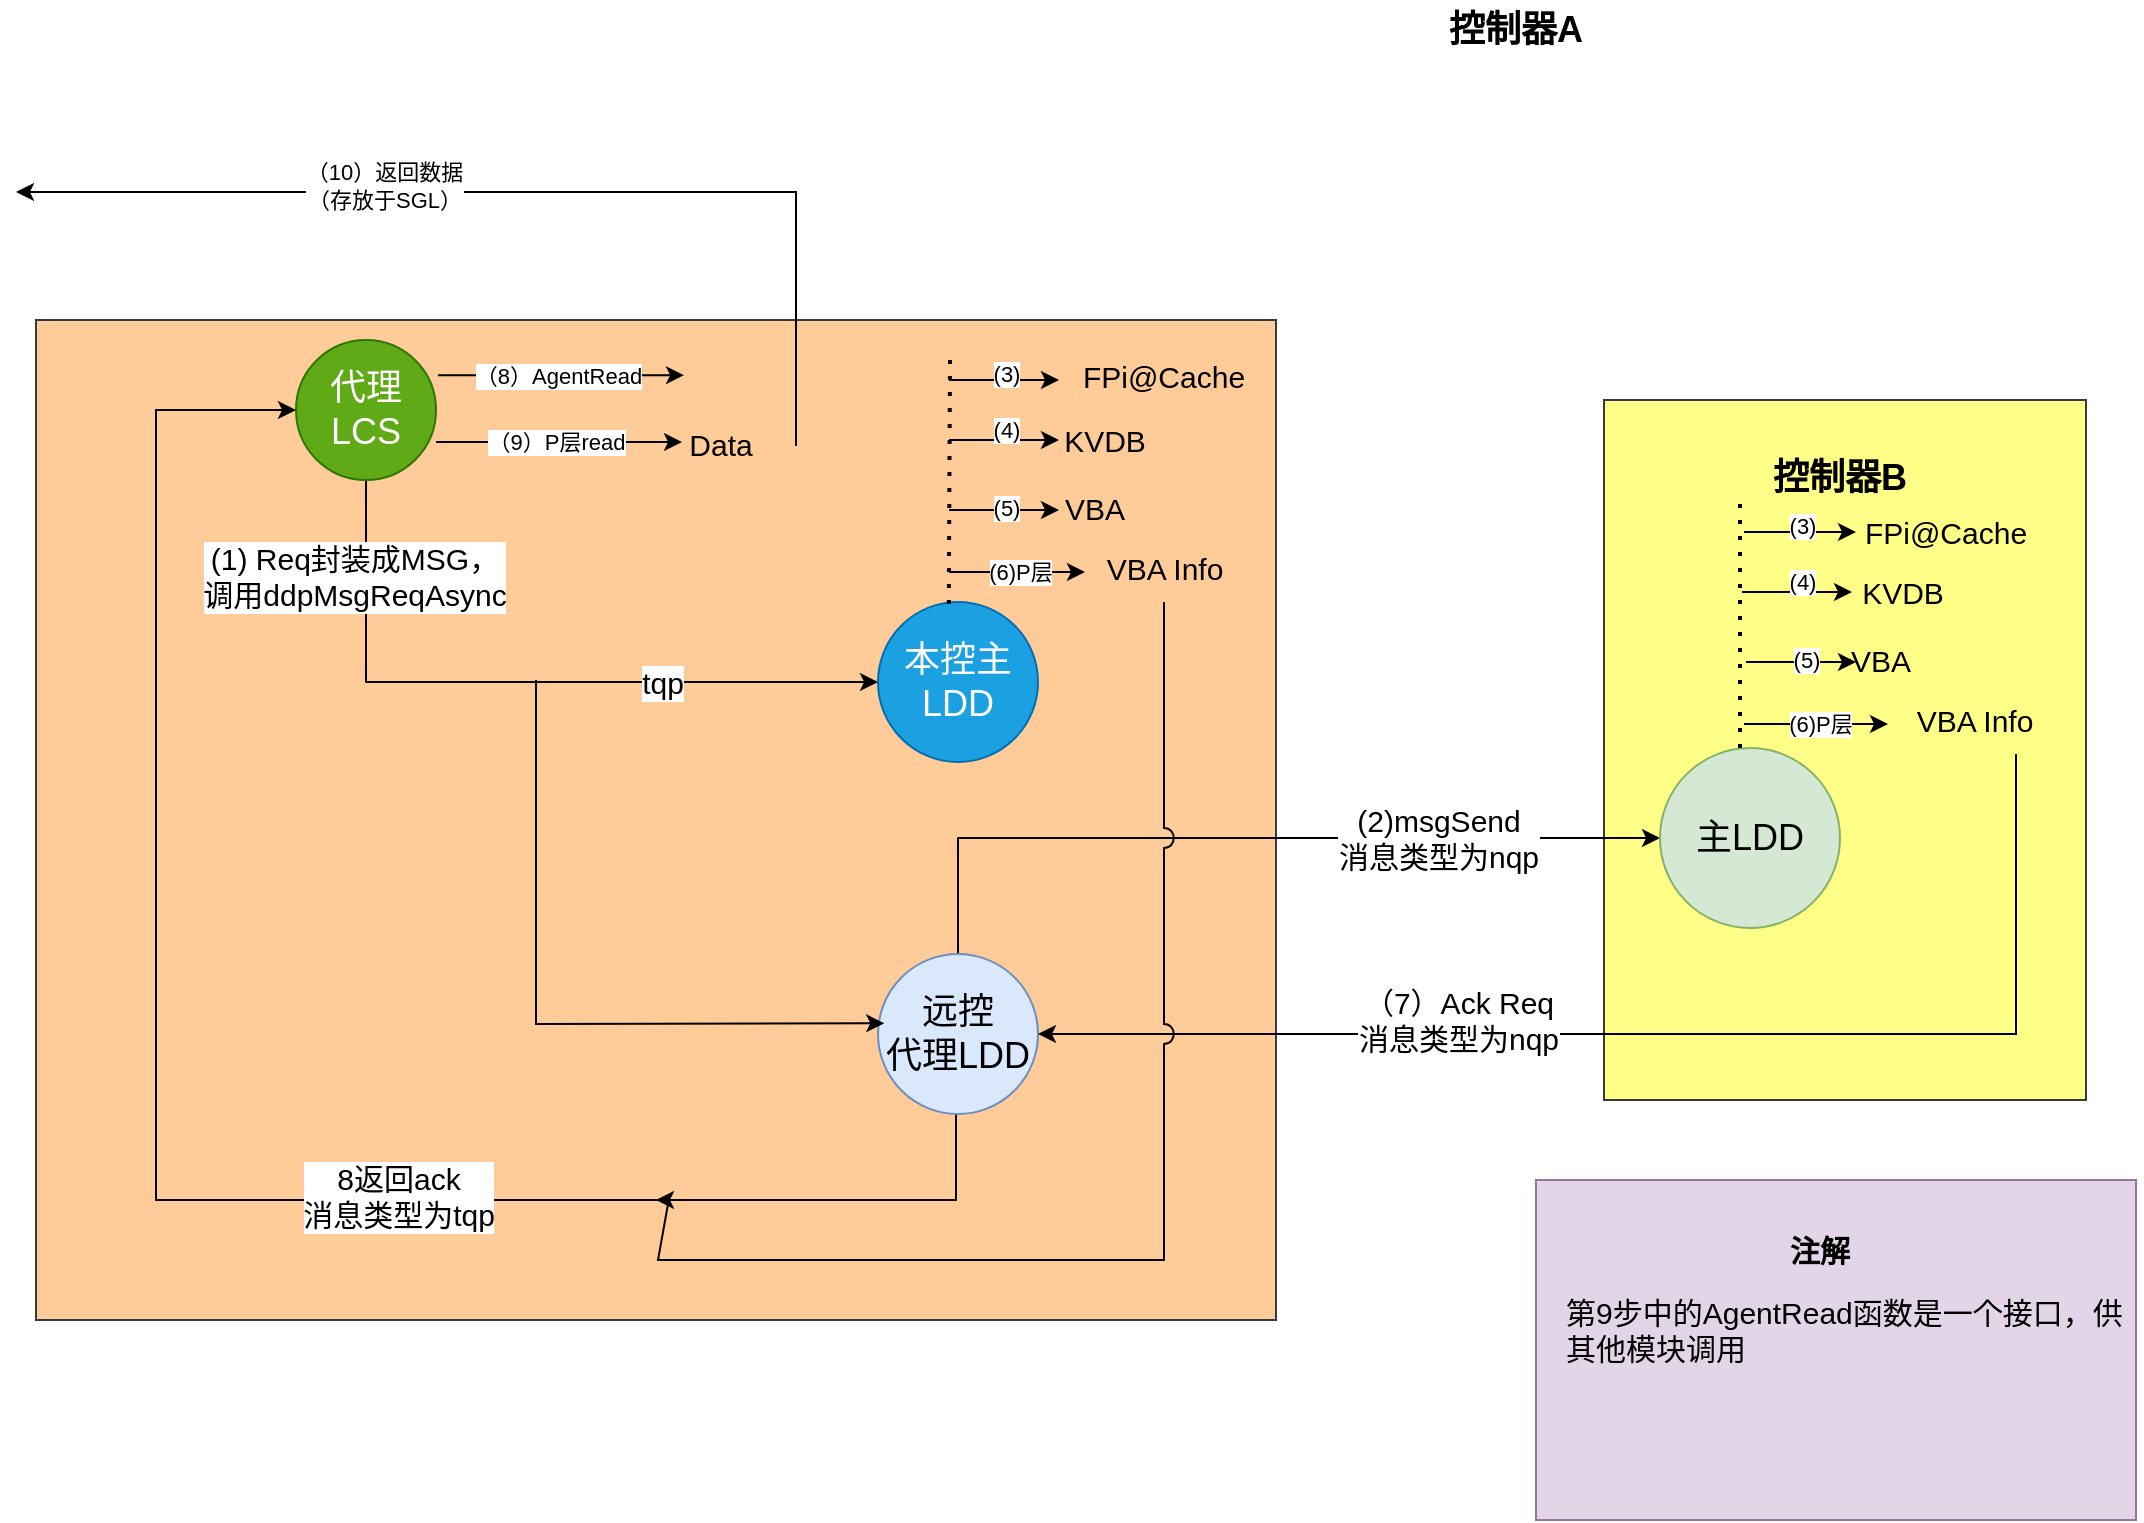 <mxfile version="21.6.8" type="github">
  <diagram name="第 1 页" id="KYxuzU7f_rdgAicGb6aT">
    <mxGraphModel dx="2150" dy="1954" grid="1" gridSize="10" guides="1" tooltips="1" connect="1" arrows="1" fold="1" page="1" pageScale="1" pageWidth="827" pageHeight="1169" math="0" shadow="0">
      <root>
        <mxCell id="0" />
        <mxCell id="1" parent="0" />
        <mxCell id="RK_rrIBk2QPuKFIXuzQy-28" value="" style="rounded=0;whiteSpace=wrap;html=1;fillColor=#ffff88;strokeColor=#36393d;" vertex="1" parent="1">
          <mxGeometry x="474" y="60" width="241" height="350" as="geometry" />
        </mxCell>
        <mxCell id="RK_rrIBk2QPuKFIXuzQy-27" value="" style="rounded=0;whiteSpace=wrap;html=1;fillColor=#ffcc99;strokeColor=#36393d;" vertex="1" parent="1">
          <mxGeometry x="-310" y="20" width="620" height="500" as="geometry" />
        </mxCell>
        <mxCell id="tnGbYBRrjQ65WLvPyJLb-3" style="edgeStyle=orthogonalEdgeStyle;rounded=0;orthogonalLoop=1;jettySize=auto;html=1;exitX=0.5;exitY=1;exitDx=0;exitDy=0;entryX=0;entryY=0.5;entryDx=0;entryDy=0;" parent="1" source="tnGbYBRrjQ65WLvPyJLb-7" target="RK_rrIBk2QPuKFIXuzQy-1" edge="1">
          <mxGeometry relative="1" as="geometry">
            <mxPoint x="302.5" y="113.5" as="sourcePoint" />
            <mxPoint x="420" y="226.5" as="targetPoint" />
          </mxGeometry>
        </mxCell>
        <mxCell id="tnGbYBRrjQ65WLvPyJLb-5" value="&lt;font style=&quot;font-size: 15px;&quot;&gt;(1) Req封装成MSG，&lt;br&gt;调用ddpMsgReqAsync&lt;/font&gt;" style="edgeLabel;html=1;align=center;verticalAlign=middle;resizable=0;points=[];" parent="tnGbYBRrjQ65WLvPyJLb-3" vertex="1" connectable="0">
          <mxGeometry x="0.384" y="-1" relative="1" as="geometry">
            <mxPoint x="-152" y="-54" as="offset" />
          </mxGeometry>
        </mxCell>
        <mxCell id="RK_rrIBk2QPuKFIXuzQy-2" value="&lt;font style=&quot;font-size: 15px;&quot;&gt;tqp&lt;/font&gt;" style="edgeLabel;html=1;align=center;verticalAlign=middle;resizable=0;points=[];" vertex="1" connectable="0" parent="tnGbYBRrjQ65WLvPyJLb-3">
          <mxGeometry x="0.555" y="-3" relative="1" as="geometry">
            <mxPoint x="-29" y="-3" as="offset" />
          </mxGeometry>
        </mxCell>
        <mxCell id="tnGbYBRrjQ65WLvPyJLb-7" value="&lt;font style=&quot;font-size: 18px;&quot;&gt;代理LCS&lt;/font&gt;" style="ellipse;whiteSpace=wrap;html=1;aspect=fixed;fillColor=#60a917;fontColor=#ffffff;strokeColor=#2D7600;" parent="1" vertex="1">
          <mxGeometry x="-180" y="30" width="70" height="70" as="geometry" />
        </mxCell>
        <mxCell id="tnGbYBRrjQ65WLvPyJLb-13" style="edgeStyle=orthogonalEdgeStyle;rounded=0;orthogonalLoop=1;jettySize=auto;html=1;exitX=0.5;exitY=0;exitDx=0;exitDy=0;entryX=0;entryY=0.5;entryDx=0;entryDy=0;" parent="1" source="tnGbYBRrjQ65WLvPyJLb-8" target="tnGbYBRrjQ65WLvPyJLb-12" edge="1">
          <mxGeometry relative="1" as="geometry">
            <mxPoint x="30" y="282" as="sourcePoint" />
            <mxPoint x="590" y="270" as="targetPoint" />
            <Array as="points">
              <mxPoint x="151" y="279" />
            </Array>
          </mxGeometry>
        </mxCell>
        <mxCell id="tnGbYBRrjQ65WLvPyJLb-14" value="&lt;font style=&quot;font-size: 15px;&quot;&gt;(2)msgSend&lt;br&gt;消息类型为nqp&lt;br&gt;&lt;/font&gt;" style="edgeLabel;html=1;align=center;verticalAlign=middle;resizable=0;points=[];" parent="tnGbYBRrjQ65WLvPyJLb-13" vertex="1" connectable="0">
          <mxGeometry x="-0.189" y="3" relative="1" as="geometry">
            <mxPoint x="132" y="3" as="offset" />
          </mxGeometry>
        </mxCell>
        <mxCell id="RK_rrIBk2QPuKFIXuzQy-23" style="edgeStyle=orthogonalEdgeStyle;rounded=0;orthogonalLoop=1;jettySize=auto;html=1;entryX=0;entryY=0.5;entryDx=0;entryDy=0;exitX=0.5;exitY=1;exitDx=0;exitDy=0;" edge="1" parent="1" source="tnGbYBRrjQ65WLvPyJLb-8" target="tnGbYBRrjQ65WLvPyJLb-7">
          <mxGeometry relative="1" as="geometry">
            <Array as="points">
              <mxPoint x="150" y="460" />
              <mxPoint x="-250" y="460" />
              <mxPoint x="-250" y="65" />
            </Array>
          </mxGeometry>
        </mxCell>
        <mxCell id="RK_rrIBk2QPuKFIXuzQy-24" value="&lt;font style=&quot;font-size: 15px;&quot;&gt;8返回ack&lt;br&gt;消息类型为tqp&lt;/font&gt;" style="edgeLabel;html=1;align=center;verticalAlign=middle;resizable=0;points=[];" vertex="1" connectable="0" parent="RK_rrIBk2QPuKFIXuzQy-23">
          <mxGeometry x="-0.29" y="-2" relative="1" as="geometry">
            <mxPoint x="-1" as="offset" />
          </mxGeometry>
        </mxCell>
        <mxCell id="tnGbYBRrjQ65WLvPyJLb-8" value="&lt;font style=&quot;font-size: 18px;&quot;&gt;远控&lt;br&gt;代理LDD&lt;/font&gt;" style="ellipse;whiteSpace=wrap;html=1;aspect=fixed;fillColor=#dae8fc;strokeColor=#6c8ebf;" parent="1" vertex="1">
          <mxGeometry x="111" y="337" width="80" height="80" as="geometry" />
        </mxCell>
        <mxCell id="tnGbYBRrjQ65WLvPyJLb-12" value="&lt;span style=&quot;font-size: 18px;&quot;&gt;主LDD&lt;br&gt;&lt;/span&gt;" style="ellipse;whiteSpace=wrap;html=1;aspect=fixed;fillColor=#d5e8d4;strokeColor=#82b366;" parent="1" vertex="1">
          <mxGeometry x="502" y="234" width="90" height="90" as="geometry" />
        </mxCell>
        <mxCell id="tnGbYBRrjQ65WLvPyJLb-16" value="" style="endArrow=classic;html=1;rounded=0;entryX=0;entryY=0.5;entryDx=0;entryDy=0;" parent="1" edge="1">
          <mxGeometry width="50" height="50" relative="1" as="geometry">
            <mxPoint x="544" y="126" as="sourcePoint" />
            <mxPoint x="600" y="126" as="targetPoint" />
          </mxGeometry>
        </mxCell>
        <mxCell id="tnGbYBRrjQ65WLvPyJLb-33" value="(3)" style="edgeLabel;html=1;align=center;verticalAlign=middle;resizable=0;points=[];" parent="tnGbYBRrjQ65WLvPyJLb-16" vertex="1" connectable="0">
          <mxGeometry x="0.042" y="3" relative="1" as="geometry">
            <mxPoint as="offset" />
          </mxGeometry>
        </mxCell>
        <mxCell id="tnGbYBRrjQ65WLvPyJLb-17" value="&lt;font style=&quot;font-size: 15px;&quot;&gt;FPi@Cache&lt;/font&gt;" style="text;strokeColor=none;align=center;fillColor=none;html=1;verticalAlign=middle;whiteSpace=wrap;rounded=0;" parent="1" vertex="1">
          <mxGeometry x="600" y="109" width="90" height="34" as="geometry" />
        </mxCell>
        <mxCell id="tnGbYBRrjQ65WLvPyJLb-19" value="" style="endArrow=classic;html=1;rounded=0;entryX=0;entryY=0.5;entryDx=0;entryDy=0;" parent="1" edge="1">
          <mxGeometry width="50" height="50" relative="1" as="geometry">
            <mxPoint x="543" y="156" as="sourcePoint" />
            <mxPoint x="598" y="156" as="targetPoint" />
          </mxGeometry>
        </mxCell>
        <mxCell id="tnGbYBRrjQ65WLvPyJLb-34" value="(4)" style="edgeLabel;html=1;align=center;verticalAlign=middle;resizable=0;points=[];" parent="tnGbYBRrjQ65WLvPyJLb-19" vertex="1" connectable="0">
          <mxGeometry x="0.042" y="5" relative="1" as="geometry">
            <mxPoint x="1" as="offset" />
          </mxGeometry>
        </mxCell>
        <mxCell id="tnGbYBRrjQ65WLvPyJLb-20" value="&lt;font style=&quot;font-size: 15px;&quot;&gt;KVDB&lt;/font&gt;" style="text;strokeColor=none;align=center;fillColor=none;html=1;verticalAlign=middle;whiteSpace=wrap;rounded=0;" parent="1" vertex="1">
          <mxGeometry x="596" y="139" width="55" height="34" as="geometry" />
        </mxCell>
        <mxCell id="tnGbYBRrjQ65WLvPyJLb-21" value="" style="endArrow=classic;html=1;rounded=0;entryX=0;entryY=0.5;entryDx=0;entryDy=0;" parent="1" edge="1">
          <mxGeometry width="50" height="50" relative="1" as="geometry">
            <mxPoint x="545" y="191" as="sourcePoint" />
            <mxPoint x="600" y="191" as="targetPoint" />
          </mxGeometry>
        </mxCell>
        <mxCell id="tnGbYBRrjQ65WLvPyJLb-35" value="(5)" style="edgeLabel;html=1;align=center;verticalAlign=middle;resizable=0;points=[];" parent="tnGbYBRrjQ65WLvPyJLb-21" vertex="1" connectable="0">
          <mxGeometry x="0.042" y="1" relative="1" as="geometry">
            <mxPoint x="1" as="offset" />
          </mxGeometry>
        </mxCell>
        <mxCell id="tnGbYBRrjQ65WLvPyJLb-22" value="&lt;font style=&quot;font-size: 15px;&quot;&gt;VBA&lt;/font&gt;" style="text;strokeColor=none;align=center;fillColor=none;html=1;verticalAlign=middle;whiteSpace=wrap;rounded=0;" parent="1" vertex="1">
          <mxGeometry x="590" y="173" width="45" height="34" as="geometry" />
        </mxCell>
        <mxCell id="tnGbYBRrjQ65WLvPyJLb-26" style="edgeStyle=orthogonalEdgeStyle;rounded=0;orthogonalLoop=1;jettySize=auto;html=1;entryX=1;entryY=0.5;entryDx=0;entryDy=0;" parent="1" source="tnGbYBRrjQ65WLvPyJLb-23" edge="1" target="tnGbYBRrjQ65WLvPyJLb-8">
          <mxGeometry relative="1" as="geometry">
            <mxPoint x="60" y="310" as="targetPoint" />
            <Array as="points">
              <mxPoint x="680" y="377" />
            </Array>
          </mxGeometry>
        </mxCell>
        <mxCell id="tnGbYBRrjQ65WLvPyJLb-27" value="&lt;font style=&quot;font-size: 15px;&quot;&gt;（7）Ack Req&lt;br&gt;消息类型为nqp&lt;br&gt;&lt;/font&gt;" style="edgeLabel;html=1;align=center;verticalAlign=middle;resizable=0;points=[];" parent="tnGbYBRrjQ65WLvPyJLb-26" vertex="1" connectable="0">
          <mxGeometry x="-0.223" relative="1" as="geometry">
            <mxPoint x="-175" y="-7" as="offset" />
          </mxGeometry>
        </mxCell>
        <mxCell id="tnGbYBRrjQ65WLvPyJLb-23" value="&lt;font style=&quot;font-size: 15px;&quot;&gt;VBA Info&lt;/font&gt;" style="text;strokeColor=none;align=center;fillColor=none;html=1;verticalAlign=middle;whiteSpace=wrap;rounded=0;" parent="1" vertex="1">
          <mxGeometry x="622" y="203" width="75" height="34" as="geometry" />
        </mxCell>
        <mxCell id="tnGbYBRrjQ65WLvPyJLb-24" value="" style="endArrow=classic;html=1;rounded=0;" parent="1" edge="1">
          <mxGeometry width="50" height="50" relative="1" as="geometry">
            <mxPoint x="544" y="222" as="sourcePoint" />
            <mxPoint x="616" y="222" as="targetPoint" />
          </mxGeometry>
        </mxCell>
        <mxCell id="tnGbYBRrjQ65WLvPyJLb-25" value="(6)P层" style="edgeLabel;html=1;align=center;verticalAlign=middle;resizable=0;points=[];" parent="tnGbYBRrjQ65WLvPyJLb-24" vertex="1" connectable="0">
          <mxGeometry x="-0.176" relative="1" as="geometry">
            <mxPoint x="8" as="offset" />
          </mxGeometry>
        </mxCell>
        <mxCell id="tnGbYBRrjQ65WLvPyJLb-38" value="" style="endArrow=classic;html=1;rounded=0;" parent="1" edge="1">
          <mxGeometry width="50" height="50" relative="1" as="geometry">
            <mxPoint x="-109" y="47.57" as="sourcePoint" />
            <mxPoint x="14" y="47.57" as="targetPoint" />
          </mxGeometry>
        </mxCell>
        <mxCell id="tnGbYBRrjQ65WLvPyJLb-39" value="（8）AgentRead" style="edgeLabel;html=1;align=center;verticalAlign=middle;resizable=0;points=[];" parent="tnGbYBRrjQ65WLvPyJLb-38" vertex="1" connectable="0">
          <mxGeometry x="-0.217" y="1" relative="1" as="geometry">
            <mxPoint x="12" y="1" as="offset" />
          </mxGeometry>
        </mxCell>
        <mxCell id="tnGbYBRrjQ65WLvPyJLb-40" value="" style="endArrow=classic;html=1;rounded=0;" parent="1" edge="1">
          <mxGeometry width="50" height="50" relative="1" as="geometry">
            <mxPoint x="-110" y="81" as="sourcePoint" />
            <mxPoint x="13" y="81" as="targetPoint" />
          </mxGeometry>
        </mxCell>
        <mxCell id="tnGbYBRrjQ65WLvPyJLb-41" value="（9）P层read" style="edgeLabel;html=1;align=center;verticalAlign=middle;resizable=0;points=[];" parent="tnGbYBRrjQ65WLvPyJLb-40" vertex="1" connectable="0">
          <mxGeometry x="-0.217" y="1" relative="1" as="geometry">
            <mxPoint x="12" y="1" as="offset" />
          </mxGeometry>
        </mxCell>
        <mxCell id="tnGbYBRrjQ65WLvPyJLb-44" value="" style="endArrow=none;dashed=1;html=1;dashPattern=1 3;strokeWidth=2;rounded=0;exitX=0.5;exitY=0;exitDx=0;exitDy=0;" parent="1" edge="1">
          <mxGeometry width="50" height="50" relative="1" as="geometry">
            <mxPoint x="542" y="234" as="sourcePoint" />
            <mxPoint x="542" y="110" as="targetPoint" />
          </mxGeometry>
        </mxCell>
        <mxCell id="tnGbYBRrjQ65WLvPyJLb-47" value="&lt;font style=&quot;font-size: 18px;&quot;&gt;&lt;b&gt;控制器A&lt;/b&gt;&lt;/font&gt;" style="text;strokeColor=none;align=center;fillColor=none;html=1;verticalAlign=middle;whiteSpace=wrap;rounded=0;" parent="1" vertex="1">
          <mxGeometry x="390" y="-140" width="80" height="30" as="geometry" />
        </mxCell>
        <mxCell id="tnGbYBRrjQ65WLvPyJLb-49" value="&lt;font style=&quot;font-size: 18px;&quot;&gt;&lt;b&gt;控制器B&lt;/b&gt;&lt;/font&gt;" style="text;strokeColor=none;align=center;fillColor=none;html=1;verticalAlign=middle;whiteSpace=wrap;rounded=0;" parent="1" vertex="1">
          <mxGeometry x="552" y="84" width="80" height="30" as="geometry" />
        </mxCell>
        <mxCell id="tnGbYBRrjQ65WLvPyJLb-54" value="" style="endArrow=classic;html=1;rounded=0;exitX=1;exitY=0.5;exitDx=0;exitDy=0;" parent="1" edge="1">
          <mxGeometry width="50" height="50" relative="1" as="geometry">
            <mxPoint x="70" y="83" as="sourcePoint" />
            <mxPoint x="-320" y="-44" as="targetPoint" />
            <Array as="points">
              <mxPoint x="70" y="-44" />
              <mxPoint x="-50" y="-44" />
              <mxPoint x="-240" y="-44" />
            </Array>
          </mxGeometry>
        </mxCell>
        <mxCell id="tnGbYBRrjQ65WLvPyJLb-55" value="（10）返回数据&lt;br&gt;（存放于SGL）" style="edgeLabel;html=1;align=center;verticalAlign=middle;resizable=0;points=[];" parent="tnGbYBRrjQ65WLvPyJLb-54" vertex="1" connectable="0">
          <mxGeometry x="0.288" y="-3" relative="1" as="geometry">
            <mxPoint as="offset" />
          </mxGeometry>
        </mxCell>
        <mxCell id="tnGbYBRrjQ65WLvPyJLb-63" value="" style="group" parent="1" vertex="1" connectable="0">
          <mxGeometry x="400" y="450" width="343" height="170" as="geometry" />
        </mxCell>
        <mxCell id="tnGbYBRrjQ65WLvPyJLb-61" value="" style="whiteSpace=wrap;html=1;fillColor=#e1d5e7;strokeColor=#9673a6;" parent="tnGbYBRrjQ65WLvPyJLb-63" vertex="1">
          <mxGeometry x="40" width="300" height="170" as="geometry" />
        </mxCell>
        <mxCell id="tnGbYBRrjQ65WLvPyJLb-60" value="&lt;font style=&quot;font-size: 15px;&quot;&gt;第9步中的AgentRead函数是一个接口，供其他模块调用&lt;/font&gt;" style="text;strokeColor=none;align=left;fillColor=none;html=1;verticalAlign=middle;whiteSpace=wrap;rounded=0;" parent="tnGbYBRrjQ65WLvPyJLb-63" vertex="1">
          <mxGeometry x="53" y="60" width="290" height="30" as="geometry" />
        </mxCell>
        <mxCell id="tnGbYBRrjQ65WLvPyJLb-62" value="&lt;font style=&quot;font-size: 15px;&quot;&gt;&lt;b&gt;注解&lt;/b&gt;&lt;/font&gt;" style="text;strokeColor=none;align=center;fillColor=none;html=1;verticalAlign=middle;whiteSpace=wrap;rounded=0;" parent="tnGbYBRrjQ65WLvPyJLb-63" vertex="1">
          <mxGeometry x="151.5" y="20" width="60" height="30" as="geometry" />
        </mxCell>
        <mxCell id="RK_rrIBk2QPuKFIXuzQy-1" value="&lt;font style=&quot;font-size: 18px;&quot;&gt;本控主LDD&lt;/font&gt;" style="ellipse;whiteSpace=wrap;html=1;aspect=fixed;fillColor=#1ba1e2;fontColor=#ffffff;strokeColor=#006EAF;" vertex="1" parent="1">
          <mxGeometry x="111" y="161" width="80" height="80" as="geometry" />
        </mxCell>
        <mxCell id="RK_rrIBk2QPuKFIXuzQy-6" value="" style="endArrow=classic;html=1;rounded=0;entryX=0;entryY=0.5;entryDx=0;entryDy=0;" edge="1" parent="1">
          <mxGeometry width="50" height="50" relative="1" as="geometry">
            <mxPoint x="146.5" y="50" as="sourcePoint" />
            <mxPoint x="201.5" y="50" as="targetPoint" />
          </mxGeometry>
        </mxCell>
        <mxCell id="RK_rrIBk2QPuKFIXuzQy-7" value="(3)" style="edgeLabel;html=1;align=center;verticalAlign=middle;resizable=0;points=[];" vertex="1" connectable="0" parent="RK_rrIBk2QPuKFIXuzQy-6">
          <mxGeometry x="0.042" y="3" relative="1" as="geometry">
            <mxPoint as="offset" />
          </mxGeometry>
        </mxCell>
        <mxCell id="RK_rrIBk2QPuKFIXuzQy-8" value="" style="endArrow=classic;html=1;rounded=0;entryX=0;entryY=0.5;entryDx=0;entryDy=0;" edge="1" parent="1">
          <mxGeometry width="50" height="50" relative="1" as="geometry">
            <mxPoint x="146.5" y="80" as="sourcePoint" />
            <mxPoint x="201.5" y="80" as="targetPoint" />
          </mxGeometry>
        </mxCell>
        <mxCell id="RK_rrIBk2QPuKFIXuzQy-9" value="(4)" style="edgeLabel;html=1;align=center;verticalAlign=middle;resizable=0;points=[];" vertex="1" connectable="0" parent="RK_rrIBk2QPuKFIXuzQy-8">
          <mxGeometry x="0.042" y="5" relative="1" as="geometry">
            <mxPoint as="offset" />
          </mxGeometry>
        </mxCell>
        <mxCell id="RK_rrIBk2QPuKFIXuzQy-10" value="&lt;font style=&quot;font-size: 15px;&quot;&gt;KVDB&lt;/font&gt;" style="text;strokeColor=none;align=center;fillColor=none;html=1;verticalAlign=middle;whiteSpace=wrap;rounded=0;" vertex="1" parent="1">
          <mxGeometry x="196.5" y="63" width="55" height="34" as="geometry" />
        </mxCell>
        <mxCell id="RK_rrIBk2QPuKFIXuzQy-11" value="" style="endArrow=classic;html=1;rounded=0;entryX=0;entryY=0.5;entryDx=0;entryDy=0;" edge="1" parent="1">
          <mxGeometry width="50" height="50" relative="1" as="geometry">
            <mxPoint x="146.5" y="115" as="sourcePoint" />
            <mxPoint x="201.5" y="115" as="targetPoint" />
          </mxGeometry>
        </mxCell>
        <mxCell id="RK_rrIBk2QPuKFIXuzQy-12" value="(5)" style="edgeLabel;html=1;align=center;verticalAlign=middle;resizable=0;points=[];" vertex="1" connectable="0" parent="RK_rrIBk2QPuKFIXuzQy-11">
          <mxGeometry x="0.042" y="1" relative="1" as="geometry">
            <mxPoint as="offset" />
          </mxGeometry>
        </mxCell>
        <mxCell id="RK_rrIBk2QPuKFIXuzQy-13" value="&lt;font style=&quot;font-size: 15px;&quot;&gt;VBA&lt;/font&gt;" style="text;strokeColor=none;align=center;fillColor=none;html=1;verticalAlign=middle;whiteSpace=wrap;rounded=0;" vertex="1" parent="1">
          <mxGeometry x="196.5" y="97" width="45" height="34" as="geometry" />
        </mxCell>
        <mxCell id="RK_rrIBk2QPuKFIXuzQy-14" value="" style="endArrow=classic;html=1;rounded=0;entryX=0;entryY=0.5;entryDx=0;entryDy=0;" edge="1" parent="1">
          <mxGeometry width="50" height="50" relative="1" as="geometry">
            <mxPoint x="146.5" y="146" as="sourcePoint" />
            <mxPoint x="214.5" y="146" as="targetPoint" />
          </mxGeometry>
        </mxCell>
        <mxCell id="RK_rrIBk2QPuKFIXuzQy-15" value="(6)P层" style="edgeLabel;html=1;align=center;verticalAlign=middle;resizable=0;points=[];" vertex="1" connectable="0" parent="RK_rrIBk2QPuKFIXuzQy-14">
          <mxGeometry x="-0.176" relative="1" as="geometry">
            <mxPoint x="7" as="offset" />
          </mxGeometry>
        </mxCell>
        <mxCell id="RK_rrIBk2QPuKFIXuzQy-16" value="" style="endArrow=none;dashed=1;html=1;dashPattern=1 3;strokeWidth=2;rounded=0;" edge="1" parent="1">
          <mxGeometry width="50" height="50" relative="1" as="geometry">
            <mxPoint x="146.41" y="162" as="sourcePoint" />
            <mxPoint x="147" y="40" as="targetPoint" />
          </mxGeometry>
        </mxCell>
        <mxCell id="RK_rrIBk2QPuKFIXuzQy-17" value="&lt;font style=&quot;font-size: 15px;&quot;&gt;Data&lt;/font&gt;" style="text;strokeColor=none;align=center;fillColor=none;html=1;verticalAlign=middle;whiteSpace=wrap;rounded=0;" vertex="1" parent="1">
          <mxGeometry x="-5" y="65" width="75" height="34" as="geometry" />
        </mxCell>
        <mxCell id="RK_rrIBk2QPuKFIXuzQy-18" value="&lt;font style=&quot;font-size: 15px;&quot;&gt;FPi@Cache&lt;/font&gt;" style="text;strokeColor=none;align=center;fillColor=none;html=1;verticalAlign=middle;whiteSpace=wrap;rounded=0;" vertex="1" parent="1">
          <mxGeometry x="209" y="31" width="90" height="34" as="geometry" />
        </mxCell>
        <mxCell id="RK_rrIBk2QPuKFIXuzQy-21" value="" style="edgeStyle=none;orthogonalLoop=1;jettySize=auto;html=1;rounded=0;entryX=0.039;entryY=0.433;entryDx=0;entryDy=0;entryPerimeter=0;" edge="1" parent="1" target="tnGbYBRrjQ65WLvPyJLb-8">
          <mxGeometry width="80" relative="1" as="geometry">
            <mxPoint x="-60" y="200" as="sourcePoint" />
            <mxPoint x="130" y="190" as="targetPoint" />
            <Array as="points">
              <mxPoint x="-60" y="372" />
            </Array>
          </mxGeometry>
        </mxCell>
        <mxCell id="RK_rrIBk2QPuKFIXuzQy-26" style="edgeStyle=orthogonalEdgeStyle;rounded=0;orthogonalLoop=1;jettySize=auto;html=1;jumpStyle=arc;jumpSize=10;" edge="1" parent="1" source="RK_rrIBk2QPuKFIXuzQy-22">
          <mxGeometry relative="1" as="geometry">
            <mxPoint y="460" as="targetPoint" />
            <Array as="points">
              <mxPoint x="254" y="490" />
              <mxPoint x="1" y="490" />
              <mxPoint x="1" y="460" />
            </Array>
          </mxGeometry>
        </mxCell>
        <mxCell id="RK_rrIBk2QPuKFIXuzQy-22" value="&lt;font style=&quot;font-size: 15px;&quot;&gt;VBA Info&lt;/font&gt;" style="text;strokeColor=none;align=center;fillColor=none;html=1;verticalAlign=middle;whiteSpace=wrap;rounded=0;" vertex="1" parent="1">
          <mxGeometry x="216.5" y="127" width="75" height="34" as="geometry" />
        </mxCell>
      </root>
    </mxGraphModel>
  </diagram>
</mxfile>
